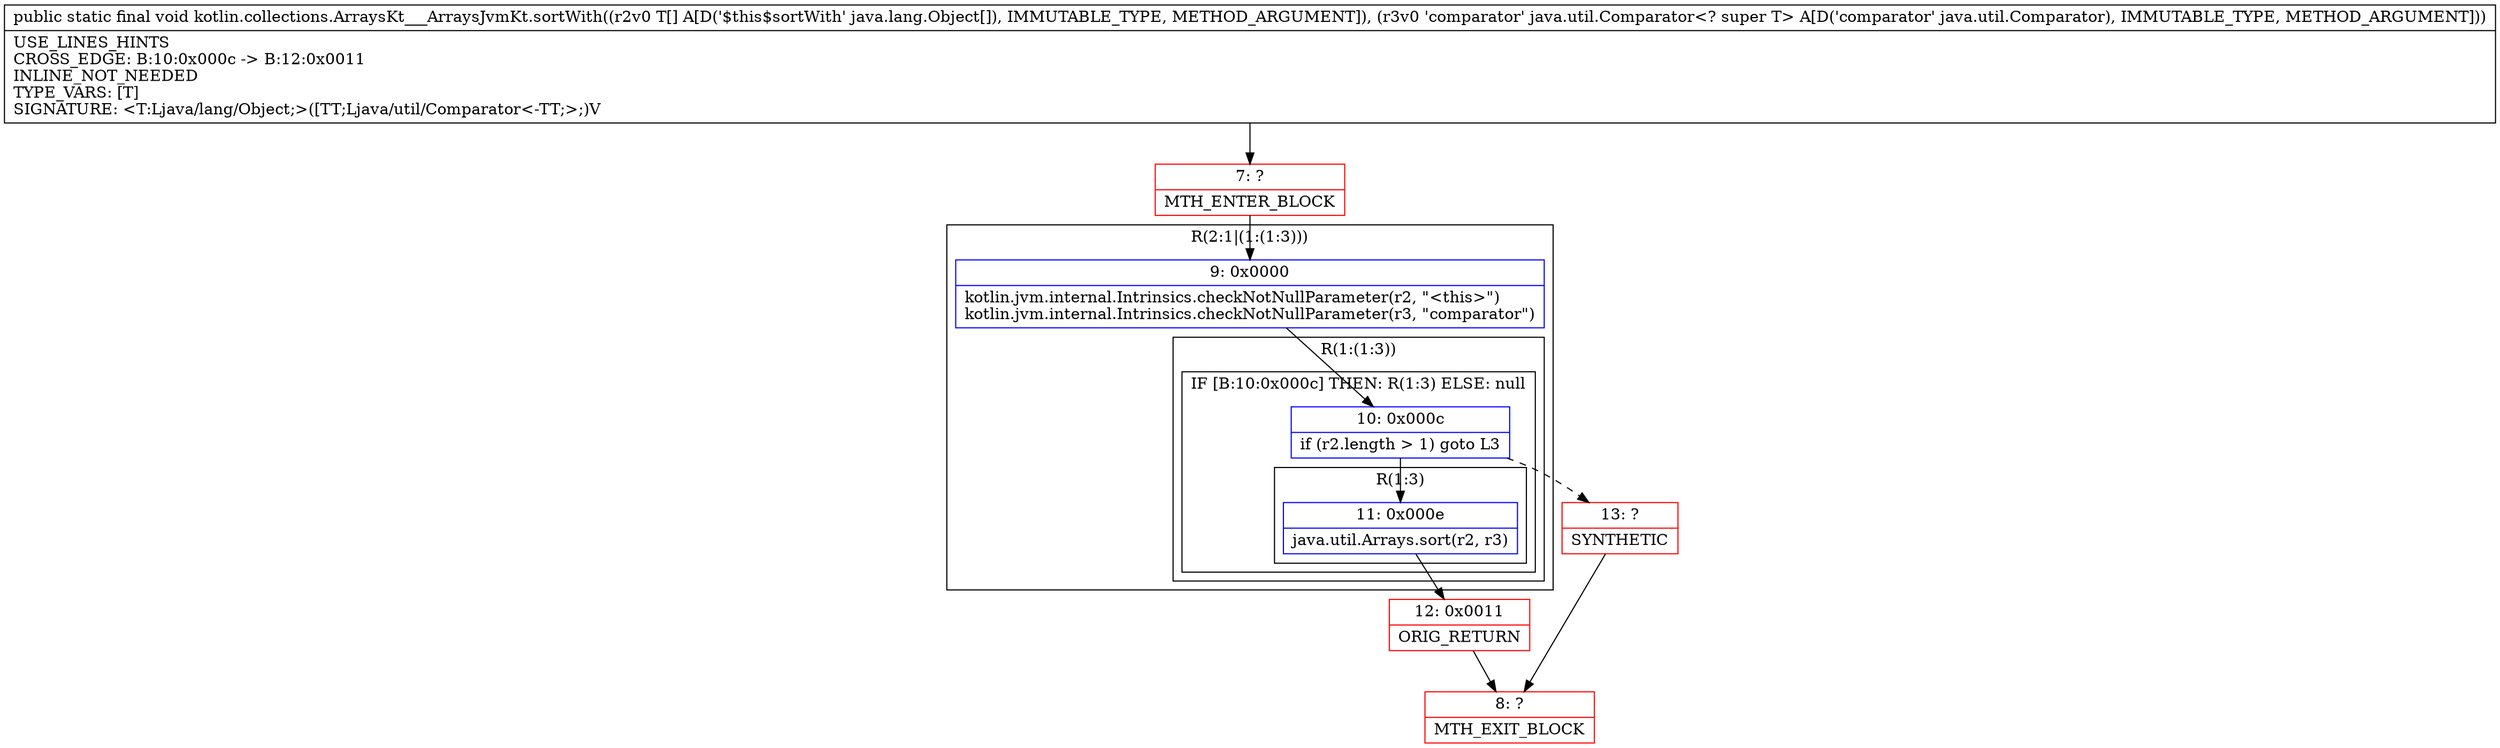 digraph "CFG forkotlin.collections.ArraysKt___ArraysJvmKt.sortWith([Ljava\/lang\/Object;Ljava\/util\/Comparator;)V" {
subgraph cluster_Region_1147421998 {
label = "R(2:1|(1:(1:3)))";
node [shape=record,color=blue];
Node_9 [shape=record,label="{9\:\ 0x0000|kotlin.jvm.internal.Intrinsics.checkNotNullParameter(r2, \"\<this\>\")\lkotlin.jvm.internal.Intrinsics.checkNotNullParameter(r3, \"comparator\")\l}"];
subgraph cluster_Region_1170909487 {
label = "R(1:(1:3))";
node [shape=record,color=blue];
subgraph cluster_IfRegion_602685343 {
label = "IF [B:10:0x000c] THEN: R(1:3) ELSE: null";
node [shape=record,color=blue];
Node_10 [shape=record,label="{10\:\ 0x000c|if (r2.length \> 1) goto L3\l}"];
subgraph cluster_Region_1908165556 {
label = "R(1:3)";
node [shape=record,color=blue];
Node_11 [shape=record,label="{11\:\ 0x000e|java.util.Arrays.sort(r2, r3)\l}"];
}
}
}
}
Node_7 [shape=record,color=red,label="{7\:\ ?|MTH_ENTER_BLOCK\l}"];
Node_12 [shape=record,color=red,label="{12\:\ 0x0011|ORIG_RETURN\l}"];
Node_8 [shape=record,color=red,label="{8\:\ ?|MTH_EXIT_BLOCK\l}"];
Node_13 [shape=record,color=red,label="{13\:\ ?|SYNTHETIC\l}"];
MethodNode[shape=record,label="{public static final void kotlin.collections.ArraysKt___ArraysJvmKt.sortWith((r2v0 T[] A[D('$this$sortWith' java.lang.Object[]), IMMUTABLE_TYPE, METHOD_ARGUMENT]), (r3v0 'comparator' java.util.Comparator\<? super T\> A[D('comparator' java.util.Comparator), IMMUTABLE_TYPE, METHOD_ARGUMENT]))  | USE_LINES_HINTS\lCROSS_EDGE: B:10:0x000c \-\> B:12:0x0011\lINLINE_NOT_NEEDED\lTYPE_VARS: [T]\lSIGNATURE: \<T:Ljava\/lang\/Object;\>([TT;Ljava\/util\/Comparator\<\-TT;\>;)V\l}"];
MethodNode -> Node_7;Node_9 -> Node_10;
Node_10 -> Node_11;
Node_10 -> Node_13[style=dashed];
Node_11 -> Node_12;
Node_7 -> Node_9;
Node_12 -> Node_8;
Node_13 -> Node_8;
}

